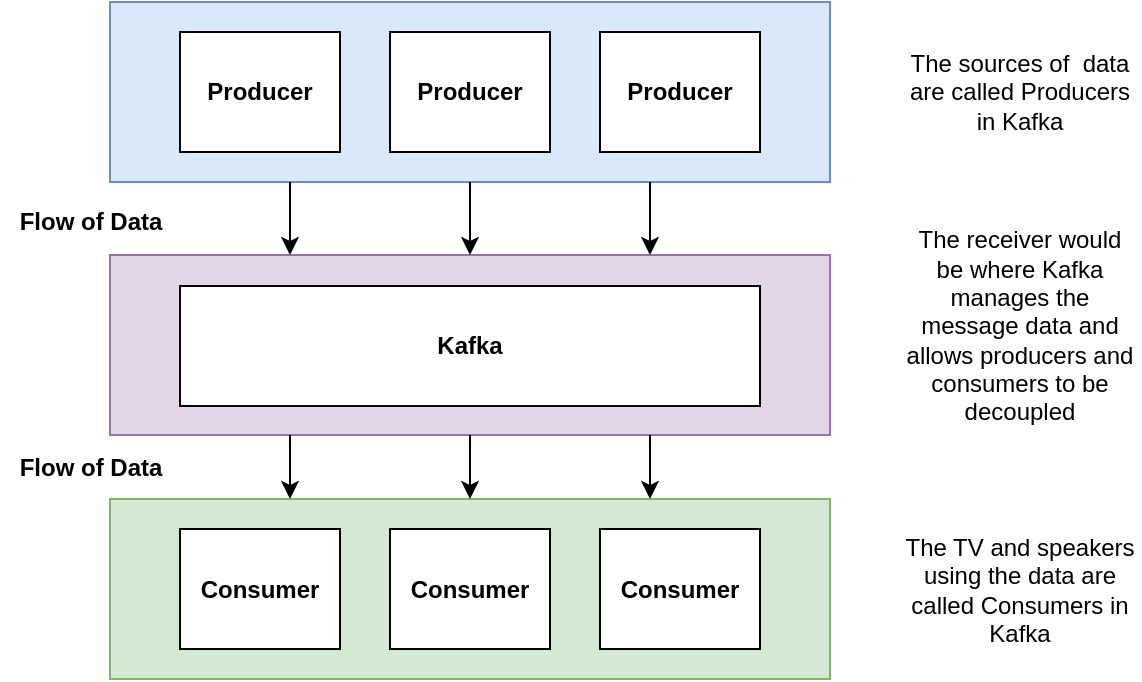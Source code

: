 <mxfile version="10.9.4" type="github"><diagram id="I76uph7SiMjnPZxbAcVE" name="Page-1"><mxGraphModel dx="1186" dy="614" grid="1" gridSize="10" guides="1" tooltips="1" connect="1" arrows="1" fold="1" page="1" pageScale="1" pageWidth="850" pageHeight="1100" math="0" shadow="0"><root><mxCell id="0"/><mxCell id="1" parent="0"/><mxCell id="lOx3Z8UbXJG36ZmUuust-1" value="" style="rounded=0;whiteSpace=wrap;html=1;fillColor=#d5e8d4;strokeColor=#82b366;" vertex="1" parent="1"><mxGeometry x="265" y="278.5" width="360" height="90" as="geometry"/></mxCell><mxCell id="lOx3Z8UbXJG36ZmUuust-2" value="" style="rounded=0;whiteSpace=wrap;html=1;fillColor=#dae8fc;strokeColor=#6c8ebf;" vertex="1" parent="1"><mxGeometry x="265" y="30" width="360" height="90" as="geometry"/></mxCell><mxCell id="lOx3Z8UbXJG36ZmUuust-3" value="" style="rounded=0;whiteSpace=wrap;html=1;fillColor=#e1d5e7;strokeColor=#9673a6;" vertex="1" parent="1"><mxGeometry x="265" y="156.5" width="360" height="90" as="geometry"/></mxCell><mxCell id="lOx3Z8UbXJG36ZmUuust-4" value="&lt;b&gt;Producer&lt;/b&gt;" style="rounded=0;whiteSpace=wrap;html=1;" vertex="1" parent="1"><mxGeometry x="300" y="45" width="80" height="60" as="geometry"/></mxCell><mxCell id="lOx3Z8UbXJG36ZmUuust-5" value="" style="edgeStyle=orthogonalEdgeStyle;rounded=0;orthogonalLoop=1;jettySize=auto;html=1;entryX=0.5;entryY=0;entryDx=0;entryDy=0;exitX=0.5;exitY=1;exitDx=0;exitDy=0;" edge="1" parent="1" source="lOx3Z8UbXJG36ZmUuust-2" target="lOx3Z8UbXJG36ZmUuust-3"><mxGeometry relative="1" as="geometry"><mxPoint x="445" y="130" as="sourcePoint"/><mxPoint x="445" y="150" as="targetPoint"/></mxGeometry></mxCell><mxCell id="lOx3Z8UbXJG36ZmUuust-6" value="&lt;b&gt;Producer&lt;/b&gt;" style="rounded=0;whiteSpace=wrap;html=1;" vertex="1" parent="1"><mxGeometry x="405" y="45" width="80" height="60" as="geometry"/></mxCell><mxCell id="lOx3Z8UbXJG36ZmUuust-7" value="&lt;b&gt;Producer&lt;/b&gt;" style="rounded=0;whiteSpace=wrap;html=1;" vertex="1" parent="1"><mxGeometry x="510" y="45" width="80" height="60" as="geometry"/></mxCell><mxCell id="lOx3Z8UbXJG36ZmUuust-8" value="&lt;b&gt;Consumer&lt;/b&gt;" style="rounded=0;whiteSpace=wrap;html=1;" vertex="1" parent="1"><mxGeometry x="300" y="293.5" width="80" height="60" as="geometry"/></mxCell><mxCell id="lOx3Z8UbXJG36ZmUuust-9" value="&lt;b&gt;Consumer&lt;/b&gt;" style="rounded=0;whiteSpace=wrap;html=1;" vertex="1" parent="1"><mxGeometry x="405" y="293.5" width="80" height="60" as="geometry"/></mxCell><mxCell id="lOx3Z8UbXJG36ZmUuust-10" value="&lt;b&gt;Consumer&lt;/b&gt;" style="rounded=0;whiteSpace=wrap;html=1;" vertex="1" parent="1"><mxGeometry x="510" y="293.5" width="80" height="60" as="geometry"/></mxCell><mxCell id="lOx3Z8UbXJG36ZmUuust-11" value="&lt;b&gt;Kafka&lt;/b&gt;" style="rounded=0;whiteSpace=wrap;html=1;" vertex="1" parent="1"><mxGeometry x="300" y="172" width="290" height="60" as="geometry"/></mxCell><mxCell id="lOx3Z8UbXJG36ZmUuust-12" value="" style="endArrow=classic;html=1;exitX=0.25;exitY=1;exitDx=0;exitDy=0;entryX=0.25;entryY=0;entryDx=0;entryDy=0;" edge="1" parent="1" source="lOx3Z8UbXJG36ZmUuust-2" target="lOx3Z8UbXJG36ZmUuust-3"><mxGeometry width="50" height="50" relative="1" as="geometry"><mxPoint x="270" y="400" as="sourcePoint"/><mxPoint x="350" y="140" as="targetPoint"/></mxGeometry></mxCell><mxCell id="lOx3Z8UbXJG36ZmUuust-13" value="" style="endArrow=classic;html=1;exitX=0.75;exitY=1;exitDx=0;exitDy=0;entryX=0.75;entryY=0;entryDx=0;entryDy=0;" edge="1" parent="1" source="lOx3Z8UbXJG36ZmUuust-2" target="lOx3Z8UbXJG36ZmUuust-3"><mxGeometry width="50" height="50" relative="1" as="geometry"><mxPoint x="270" y="440" as="sourcePoint"/><mxPoint x="320" y="390" as="targetPoint"/></mxGeometry></mxCell><mxCell id="lOx3Z8UbXJG36ZmUuust-14" value="" style="endArrow=classic;html=1;exitX=0.25;exitY=1;exitDx=0;exitDy=0;entryX=0.25;entryY=0;entryDx=0;entryDy=0;" edge="1" parent="1" source="lOx3Z8UbXJG36ZmUuust-3" target="lOx3Z8UbXJG36ZmUuust-1"><mxGeometry width="50" height="50" relative="1" as="geometry"><mxPoint x="270" y="440" as="sourcePoint"/><mxPoint x="320" y="390" as="targetPoint"/></mxGeometry></mxCell><mxCell id="lOx3Z8UbXJG36ZmUuust-15" value="" style="endArrow=classic;html=1;exitX=0.5;exitY=1;exitDx=0;exitDy=0;entryX=0.5;entryY=0;entryDx=0;entryDy=0;" edge="1" parent="1" source="lOx3Z8UbXJG36ZmUuust-3" target="lOx3Z8UbXJG36ZmUuust-1"><mxGeometry width="50" height="50" relative="1" as="geometry"><mxPoint x="270" y="440" as="sourcePoint"/><mxPoint x="320" y="390" as="targetPoint"/></mxGeometry></mxCell><mxCell id="lOx3Z8UbXJG36ZmUuust-16" value="" style="endArrow=classic;html=1;exitX=0.75;exitY=1;exitDx=0;exitDy=0;entryX=0.75;entryY=0;entryDx=0;entryDy=0;" edge="1" parent="1" source="lOx3Z8UbXJG36ZmUuust-3" target="lOx3Z8UbXJG36ZmUuust-1"><mxGeometry width="50" height="50" relative="1" as="geometry"><mxPoint x="270" y="440" as="sourcePoint"/><mxPoint x="320" y="390" as="targetPoint"/></mxGeometry></mxCell><mxCell id="lOx3Z8UbXJG36ZmUuust-17" value="&lt;b&gt;Flow of Data&lt;/b&gt;" style="text;html=1;resizable=0;autosize=1;align=center;verticalAlign=middle;points=[];fillColor=none;strokeColor=none;rounded=0;" vertex="1" parent="1"><mxGeometry x="210" y="130" width="90" height="20" as="geometry"/></mxCell><mxCell id="lOx3Z8UbXJG36ZmUuust-18" value="&lt;b&gt;Flow of Data&lt;/b&gt;" style="text;html=1;resizable=0;autosize=1;align=center;verticalAlign=middle;points=[];fillColor=none;strokeColor=none;rounded=0;" vertex="1" parent="1"><mxGeometry x="210" y="252.5" width="90" height="20" as="geometry"/></mxCell><mxCell id="lOx3Z8UbXJG36ZmUuust-19" value="The sources of&amp;nbsp; data are called Producers in Kafka" style="text;html=1;strokeColor=none;fillColor=none;align=center;verticalAlign=middle;whiteSpace=wrap;rounded=0;" vertex="1" parent="1"><mxGeometry x="660" y="65" width="120" height="20" as="geometry"/></mxCell><mxCell id="lOx3Z8UbXJG36ZmUuust-20" value="The TV and speakers using the data are called Consumers in Kafka" style="text;html=1;strokeColor=none;fillColor=none;align=center;verticalAlign=middle;whiteSpace=wrap;rounded=0;" vertex="1" parent="1"><mxGeometry x="660" y="313.5" width="120" height="20" as="geometry"/></mxCell><mxCell id="lOx3Z8UbXJG36ZmUuust-22" value="The receiver would be where Kafka manages the message data and allows producers and consumers to be decoupled" style="text;html=1;strokeColor=none;fillColor=none;align=center;verticalAlign=middle;whiteSpace=wrap;rounded=0;" vertex="1" parent="1"><mxGeometry x="660" y="182" width="120" height="20" as="geometry"/></mxCell></root></mxGraphModel></diagram></mxfile>